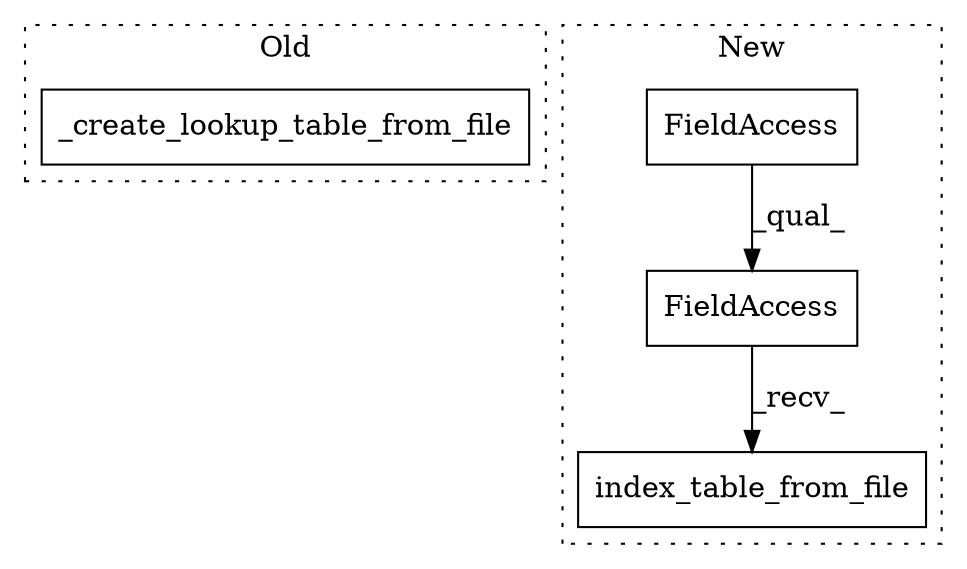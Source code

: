 digraph G {
subgraph cluster0 {
1 [label="_create_lookup_table_from_file" a="32" s="2893,2932" l="31,1" shape="box"];
label = "Old";
style="dotted";
}
subgraph cluster1 {
2 [label="index_table_from_file" a="32" s="2612,2642" l="22,1" shape="box"];
3 [label="FieldAccess" a="22" s="2586" l="25" shape="box"];
4 [label="FieldAccess" a="22" s="2586" l="18" shape="box"];
label = "New";
style="dotted";
}
3 -> 2 [label="_recv_"];
4 -> 3 [label="_qual_"];
}